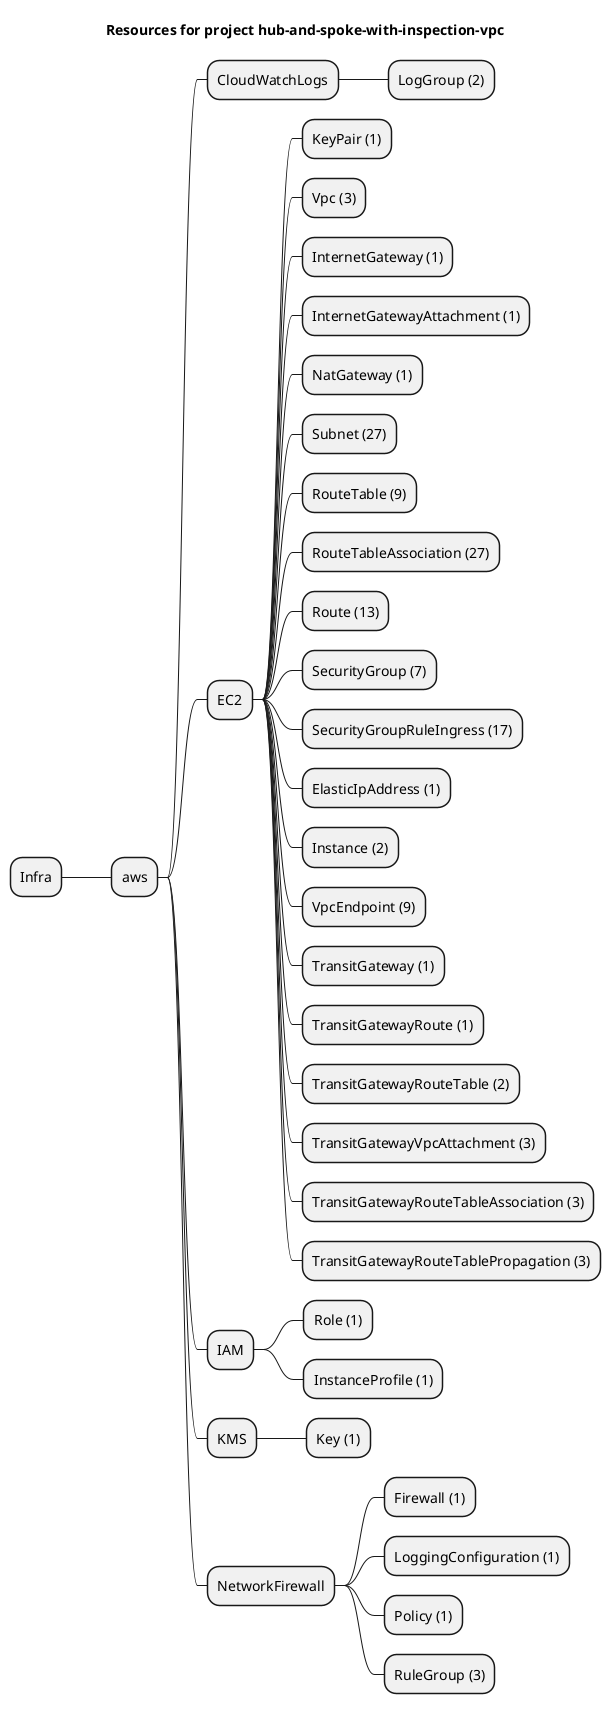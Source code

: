 @startmindmap
title Resources for project hub-and-spoke-with-inspection-vpc
skinparam monochrome true
+ Infra
++ aws
+++ CloudWatchLogs
++++ LogGroup (2)
+++ EC2
++++ KeyPair (1)
++++ Vpc (3)
++++ InternetGateway (1)
++++ InternetGatewayAttachment (1)
++++ NatGateway (1)
++++ Subnet (27)
++++ RouteTable (9)
++++ RouteTableAssociation (27)
++++ Route (13)
++++ SecurityGroup (7)
++++ SecurityGroupRuleIngress (17)
++++ ElasticIpAddress (1)
++++ Instance (2)
++++ VpcEndpoint (9)
++++ TransitGateway (1)
++++ TransitGatewayRoute (1)
++++ TransitGatewayRouteTable (2)
++++ TransitGatewayVpcAttachment (3)
++++ TransitGatewayRouteTableAssociation (3)
++++ TransitGatewayRouteTablePropagation (3)
+++ IAM
++++ Role (1)
++++ InstanceProfile (1)
+++ KMS
++++ Key (1)
+++ NetworkFirewall
++++ Firewall (1)
++++ LoggingConfiguration (1)
++++ Policy (1)
++++ RuleGroup (3)
@endmindmap
